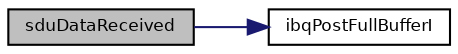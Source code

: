 digraph "sduDataReceived"
{
  bgcolor="transparent";
  edge [fontname="Helvetica",fontsize="8",labelfontname="Helvetica",labelfontsize="8"];
  node [fontname="Helvetica",fontsize="8",shape=record];
  rankdir="LR";
  Node27 [label="sduDataReceived",height=0.2,width=0.4,color="black", fillcolor="grey75", style="filled", fontcolor="black"];
  Node27 -> Node28 [color="midnightblue",fontsize="8",style="solid",fontname="Helvetica"];
  Node28 [label="ibqPostFullBufferI",height=0.2,width=0.4,color="black",URL="$group___h_a_l___b_u_f_f_e_r_s.html#ga3e94f93761d76e5b8d75b67ab1bcaa6b",tooltip="Posts a new filled buffer to the queue. "];
}
